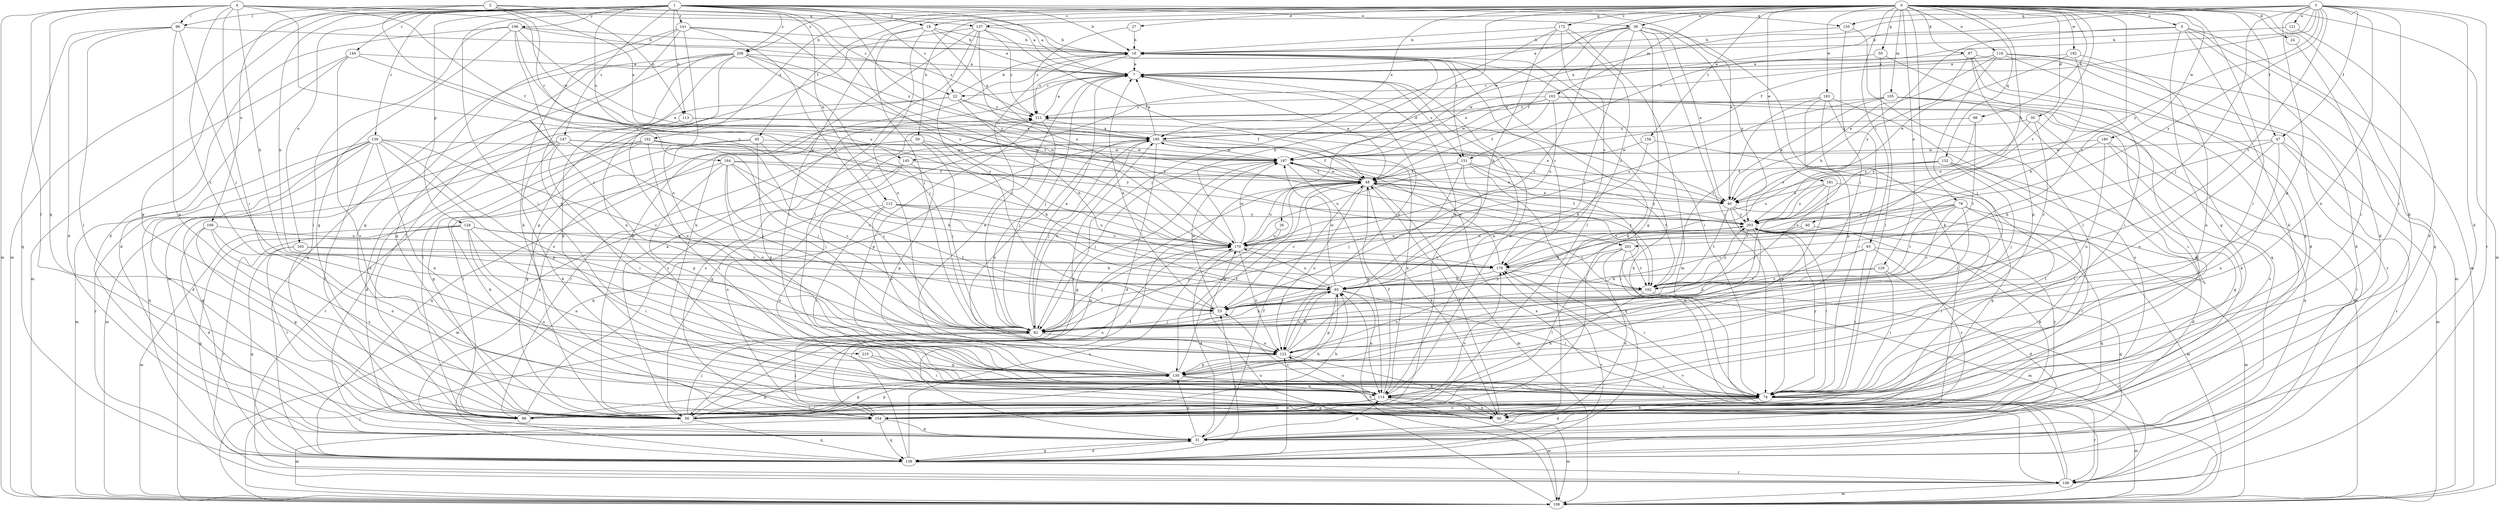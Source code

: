 strict digraph  {
0;
1;
2;
3;
4;
5;
7;
16;
18;
22;
23;
24;
26;
27;
30;
31;
38;
40;
45;
47;
48;
50;
56;
59;
60;
65;
74;
78;
82;
86;
87;
90;
93;
96;
98;
103;
105;
106;
112;
113;
114;
116;
120;
121;
122;
128;
130;
132;
135;
137;
138;
139;
141;
144;
145;
146;
147;
151;
154;
156;
162;
164;
165;
169;
170;
172;
179;
180;
181;
182;
183;
187;
192;
195;
196;
201;
203;
206;
210;
211;
0 -> 5  [label=a];
0 -> 18  [label=c];
0 -> 24  [label=d];
0 -> 26  [label=d];
0 -> 27  [label=d];
0 -> 30  [label=d];
0 -> 38  [label=e];
0 -> 45  [label=f];
0 -> 47  [label=f];
0 -> 50  [label=g];
0 -> 59  [label=h];
0 -> 60  [label=h];
0 -> 74  [label=i];
0 -> 78  [label=j];
0 -> 86  [label=k];
0 -> 87  [label=k];
0 -> 90  [label=k];
0 -> 93  [label=l];
0 -> 103  [label=m];
0 -> 105  [label=m];
0 -> 106  [label=m];
0 -> 116  [label=o];
0 -> 120  [label=o];
0 -> 132  [label=q];
0 -> 156  [label=t];
0 -> 162  [label=t];
0 -> 172  [label=v];
0 -> 179  [label=v];
0 -> 180  [label=w];
0 -> 181  [label=w];
0 -> 182  [label=w];
0 -> 183  [label=w];
0 -> 187  [label=w];
0 -> 192  [label=x];
0 -> 195  [label=x];
0 -> 206  [label=z];
1 -> 7  [label=a];
1 -> 16  [label=b];
1 -> 18  [label=c];
1 -> 22  [label=c];
1 -> 38  [label=e];
1 -> 40  [label=e];
1 -> 56  [label=g];
1 -> 65  [label=h];
1 -> 74  [label=i];
1 -> 106  [label=m];
1 -> 112  [label=n];
1 -> 113  [label=n];
1 -> 128  [label=p];
1 -> 135  [label=q];
1 -> 139  [label=r];
1 -> 141  [label=r];
1 -> 144  [label=r];
1 -> 147  [label=s];
1 -> 151  [label=s];
1 -> 162  [label=t];
1 -> 164  [label=u];
1 -> 165  [label=u];
1 -> 196  [label=y];
1 -> 201  [label=y];
2 -> 7  [label=a];
2 -> 96  [label=l];
2 -> 113  [label=n];
2 -> 145  [label=r];
2 -> 169  [label=u];
2 -> 170  [label=u];
2 -> 195  [label=x];
2 -> 206  [label=z];
3 -> 31  [label=d];
3 -> 47  [label=f];
3 -> 48  [label=f];
3 -> 74  [label=i];
3 -> 82  [label=j];
3 -> 114  [label=n];
3 -> 121  [label=o];
3 -> 130  [label=p];
3 -> 135  [label=q];
3 -> 137  [label=q];
3 -> 145  [label=r];
3 -> 146  [label=r];
3 -> 151  [label=s];
3 -> 162  [label=t];
3 -> 195  [label=x];
3 -> 201  [label=y];
3 -> 203  [label=y];
4 -> 22  [label=c];
4 -> 48  [label=f];
4 -> 56  [label=g];
4 -> 65  [label=h];
4 -> 74  [label=i];
4 -> 96  [label=l];
4 -> 98  [label=l];
4 -> 106  [label=m];
4 -> 137  [label=q];
4 -> 179  [label=v];
4 -> 187  [label=w];
4 -> 210  [label=z];
5 -> 16  [label=b];
5 -> 31  [label=d];
5 -> 56  [label=g];
5 -> 65  [label=h];
5 -> 90  [label=k];
5 -> 106  [label=m];
5 -> 138  [label=q];
7 -> 22  [label=c];
7 -> 82  [label=j];
7 -> 114  [label=n];
7 -> 122  [label=o];
7 -> 151  [label=s];
16 -> 7  [label=a];
16 -> 74  [label=i];
16 -> 82  [label=j];
16 -> 90  [label=k];
16 -> 179  [label=v];
16 -> 211  [label=z];
18 -> 7  [label=a];
18 -> 16  [label=b];
18 -> 74  [label=i];
18 -> 82  [label=j];
18 -> 122  [label=o];
18 -> 195  [label=x];
22 -> 16  [label=b];
22 -> 31  [label=d];
22 -> 48  [label=f];
22 -> 65  [label=h];
22 -> 98  [label=l];
22 -> 211  [label=z];
23 -> 7  [label=a];
23 -> 82  [label=j];
23 -> 187  [label=w];
24 -> 74  [label=i];
26 -> 82  [label=j];
26 -> 170  [label=u];
27 -> 16  [label=b];
27 -> 211  [label=z];
30 -> 23  [label=c];
30 -> 90  [label=k];
30 -> 195  [label=x];
30 -> 203  [label=y];
31 -> 48  [label=f];
31 -> 114  [label=n];
31 -> 130  [label=p];
31 -> 138  [label=q];
38 -> 7  [label=a];
38 -> 16  [label=b];
38 -> 23  [label=c];
38 -> 40  [label=e];
38 -> 48  [label=f];
38 -> 56  [label=g];
38 -> 74  [label=i];
38 -> 82  [label=j];
38 -> 90  [label=k];
38 -> 203  [label=y];
40 -> 74  [label=i];
40 -> 106  [label=m];
40 -> 162  [label=t];
40 -> 203  [label=y];
40 -> 211  [label=z];
45 -> 56  [label=g];
45 -> 82  [label=j];
45 -> 98  [label=l];
45 -> 130  [label=p];
45 -> 187  [label=w];
47 -> 65  [label=h];
47 -> 106  [label=m];
47 -> 114  [label=n];
47 -> 122  [label=o];
47 -> 146  [label=r];
47 -> 187  [label=w];
48 -> 7  [label=a];
48 -> 23  [label=c];
48 -> 40  [label=e];
48 -> 56  [label=g];
48 -> 90  [label=k];
48 -> 106  [label=m];
48 -> 122  [label=o];
48 -> 130  [label=p];
48 -> 162  [label=t];
48 -> 170  [label=u];
48 -> 187  [label=w];
48 -> 203  [label=y];
50 -> 7  [label=a];
50 -> 74  [label=i];
50 -> 138  [label=q];
56 -> 7  [label=a];
56 -> 16  [label=b];
56 -> 65  [label=h];
56 -> 82  [label=j];
56 -> 130  [label=p];
56 -> 138  [label=q];
56 -> 170  [label=u];
59 -> 65  [label=h];
59 -> 82  [label=j];
59 -> 98  [label=l];
59 -> 138  [label=q];
59 -> 187  [label=w];
60 -> 65  [label=h];
60 -> 74  [label=i];
60 -> 170  [label=u];
65 -> 23  [label=c];
65 -> 74  [label=i];
65 -> 114  [label=n];
65 -> 122  [label=o];
65 -> 130  [label=p];
65 -> 170  [label=u];
65 -> 187  [label=w];
74 -> 31  [label=d];
74 -> 56  [label=g];
74 -> 90  [label=k];
74 -> 106  [label=m];
74 -> 146  [label=r];
74 -> 154  [label=s];
74 -> 203  [label=y];
78 -> 23  [label=c];
78 -> 31  [label=d];
78 -> 82  [label=j];
78 -> 98  [label=l];
78 -> 162  [label=t];
78 -> 170  [label=u];
78 -> 179  [label=v];
78 -> 203  [label=y];
82 -> 7  [label=a];
82 -> 65  [label=h];
82 -> 122  [label=o];
82 -> 195  [label=x];
82 -> 203  [label=y];
86 -> 162  [label=t];
86 -> 195  [label=x];
86 -> 203  [label=y];
87 -> 7  [label=a];
87 -> 31  [label=d];
87 -> 74  [label=i];
87 -> 130  [label=p];
87 -> 146  [label=r];
87 -> 203  [label=y];
90 -> 23  [label=c];
90 -> 48  [label=f];
90 -> 106  [label=m];
90 -> 114  [label=n];
90 -> 203  [label=y];
93 -> 23  [label=c];
93 -> 74  [label=i];
93 -> 138  [label=q];
93 -> 154  [label=s];
93 -> 179  [label=v];
96 -> 16  [label=b];
96 -> 31  [label=d];
96 -> 82  [label=j];
96 -> 98  [label=l];
96 -> 114  [label=n];
96 -> 138  [label=q];
98 -> 130  [label=p];
98 -> 179  [label=v];
98 -> 211  [label=z];
103 -> 48  [label=f];
103 -> 74  [label=i];
103 -> 146  [label=r];
103 -> 170  [label=u];
103 -> 187  [label=w];
103 -> 195  [label=x];
103 -> 211  [label=z];
105 -> 40  [label=e];
105 -> 56  [label=g];
105 -> 98  [label=l];
105 -> 106  [label=m];
105 -> 170  [label=u];
105 -> 211  [label=z];
106 -> 65  [label=h];
106 -> 82  [label=j];
106 -> 170  [label=u];
112 -> 74  [label=i];
112 -> 114  [label=n];
112 -> 122  [label=o];
112 -> 170  [label=u];
112 -> 179  [label=v];
112 -> 203  [label=y];
113 -> 40  [label=e];
113 -> 122  [label=o];
113 -> 195  [label=x];
114 -> 7  [label=a];
114 -> 48  [label=f];
114 -> 90  [label=k];
114 -> 98  [label=l];
114 -> 106  [label=m];
114 -> 122  [label=o];
114 -> 154  [label=s];
116 -> 7  [label=a];
116 -> 31  [label=d];
116 -> 40  [label=e];
116 -> 56  [label=g];
116 -> 82  [label=j];
116 -> 106  [label=m];
116 -> 187  [label=w];
120 -> 31  [label=d];
120 -> 65  [label=h];
120 -> 74  [label=i];
120 -> 162  [label=t];
121 -> 16  [label=b];
121 -> 31  [label=d];
122 -> 7  [label=a];
122 -> 65  [label=h];
122 -> 90  [label=k];
122 -> 130  [label=p];
128 -> 74  [label=i];
128 -> 106  [label=m];
128 -> 114  [label=n];
128 -> 138  [label=q];
128 -> 146  [label=r];
128 -> 154  [label=s];
128 -> 162  [label=t];
128 -> 170  [label=u];
130 -> 7  [label=a];
130 -> 48  [label=f];
130 -> 56  [label=g];
130 -> 74  [label=i];
130 -> 114  [label=n];
130 -> 195  [label=x];
132 -> 40  [label=e];
132 -> 48  [label=f];
132 -> 56  [label=g];
132 -> 74  [label=i];
132 -> 82  [label=j];
132 -> 170  [label=u];
135 -> 16  [label=b];
135 -> 82  [label=j];
135 -> 98  [label=l];
137 -> 16  [label=b];
137 -> 23  [label=c];
137 -> 48  [label=f];
137 -> 56  [label=g];
137 -> 74  [label=i];
137 -> 90  [label=k];
137 -> 170  [label=u];
137 -> 211  [label=z];
138 -> 23  [label=c];
138 -> 31  [label=d];
138 -> 48  [label=f];
138 -> 122  [label=o];
138 -> 146  [label=r];
138 -> 170  [label=u];
138 -> 179  [label=v];
138 -> 211  [label=z];
139 -> 23  [label=c];
139 -> 31  [label=d];
139 -> 98  [label=l];
139 -> 106  [label=m];
139 -> 114  [label=n];
139 -> 122  [label=o];
139 -> 130  [label=p];
139 -> 138  [label=q];
139 -> 146  [label=r];
139 -> 187  [label=w];
141 -> 16  [label=b];
141 -> 56  [label=g];
141 -> 90  [label=k];
141 -> 122  [label=o];
141 -> 130  [label=p];
141 -> 170  [label=u];
141 -> 179  [label=v];
144 -> 7  [label=a];
144 -> 31  [label=d];
144 -> 106  [label=m];
144 -> 154  [label=s];
144 -> 170  [label=u];
145 -> 48  [label=f];
145 -> 106  [label=m];
145 -> 130  [label=p];
145 -> 154  [label=s];
146 -> 16  [label=b];
146 -> 106  [label=m];
146 -> 179  [label=v];
146 -> 195  [label=x];
147 -> 31  [label=d];
147 -> 74  [label=i];
147 -> 82  [label=j];
147 -> 90  [label=k];
147 -> 138  [label=q];
147 -> 187  [label=w];
147 -> 203  [label=y];
151 -> 48  [label=f];
151 -> 74  [label=i];
151 -> 82  [label=j];
151 -> 98  [label=l];
151 -> 138  [label=q];
151 -> 162  [label=t];
151 -> 170  [label=u];
154 -> 31  [label=d];
154 -> 65  [label=h];
154 -> 82  [label=j];
154 -> 106  [label=m];
154 -> 138  [label=q];
154 -> 195  [label=x];
154 -> 211  [label=z];
156 -> 65  [label=h];
156 -> 98  [label=l];
156 -> 187  [label=w];
162 -> 114  [label=n];
162 -> 122  [label=o];
162 -> 146  [label=r];
162 -> 203  [label=y];
164 -> 23  [label=c];
164 -> 40  [label=e];
164 -> 48  [label=f];
164 -> 65  [label=h];
164 -> 82  [label=j];
164 -> 90  [label=k];
164 -> 122  [label=o];
164 -> 130  [label=p];
165 -> 65  [label=h];
165 -> 98  [label=l];
165 -> 138  [label=q];
165 -> 179  [label=v];
169 -> 31  [label=d];
169 -> 56  [label=g];
169 -> 114  [label=n];
169 -> 154  [label=s];
169 -> 170  [label=u];
170 -> 16  [label=b];
170 -> 31  [label=d];
170 -> 82  [label=j];
170 -> 122  [label=o];
170 -> 179  [label=v];
170 -> 187  [label=w];
172 -> 16  [label=b];
172 -> 65  [label=h];
172 -> 82  [label=j];
172 -> 98  [label=l];
172 -> 106  [label=m];
172 -> 179  [label=v];
179 -> 65  [label=h];
179 -> 74  [label=i];
179 -> 162  [label=t];
179 -> 187  [label=w];
180 -> 40  [label=e];
180 -> 122  [label=o];
180 -> 138  [label=q];
180 -> 154  [label=s];
180 -> 187  [label=w];
181 -> 40  [label=e];
181 -> 56  [label=g];
181 -> 82  [label=j];
181 -> 130  [label=p];
181 -> 203  [label=y];
182 -> 7  [label=a];
182 -> 40  [label=e];
182 -> 65  [label=h];
182 -> 114  [label=n];
183 -> 23  [label=c];
183 -> 74  [label=i];
183 -> 130  [label=p];
183 -> 154  [label=s];
183 -> 162  [label=t];
183 -> 211  [label=z];
187 -> 48  [label=f];
187 -> 56  [label=g];
187 -> 82  [label=j];
187 -> 114  [label=n];
187 -> 162  [label=t];
192 -> 23  [label=c];
192 -> 56  [label=g];
192 -> 74  [label=i];
192 -> 82  [label=j];
192 -> 106  [label=m];
192 -> 146  [label=r];
192 -> 187  [label=w];
195 -> 7  [label=a];
195 -> 31  [label=d];
195 -> 48  [label=f];
195 -> 56  [label=g];
195 -> 82  [label=j];
195 -> 114  [label=n];
195 -> 138  [label=q];
195 -> 187  [label=w];
196 -> 16  [label=b];
196 -> 31  [label=d];
196 -> 40  [label=e];
196 -> 56  [label=g];
196 -> 82  [label=j];
196 -> 98  [label=l];
196 -> 170  [label=u];
196 -> 211  [label=z];
201 -> 31  [label=d];
201 -> 98  [label=l];
201 -> 106  [label=m];
201 -> 162  [label=t];
201 -> 179  [label=v];
203 -> 48  [label=f];
203 -> 74  [label=i];
203 -> 90  [label=k];
203 -> 106  [label=m];
203 -> 122  [label=o];
203 -> 130  [label=p];
203 -> 138  [label=q];
203 -> 170  [label=u];
206 -> 7  [label=a];
206 -> 56  [label=g];
206 -> 82  [label=j];
206 -> 90  [label=k];
206 -> 98  [label=l];
206 -> 106  [label=m];
206 -> 114  [label=n];
206 -> 138  [label=q];
206 -> 170  [label=u];
206 -> 195  [label=x];
210 -> 74  [label=i];
210 -> 130  [label=p];
211 -> 7  [label=a];
211 -> 82  [label=j];
211 -> 130  [label=p];
211 -> 195  [label=x];
}
